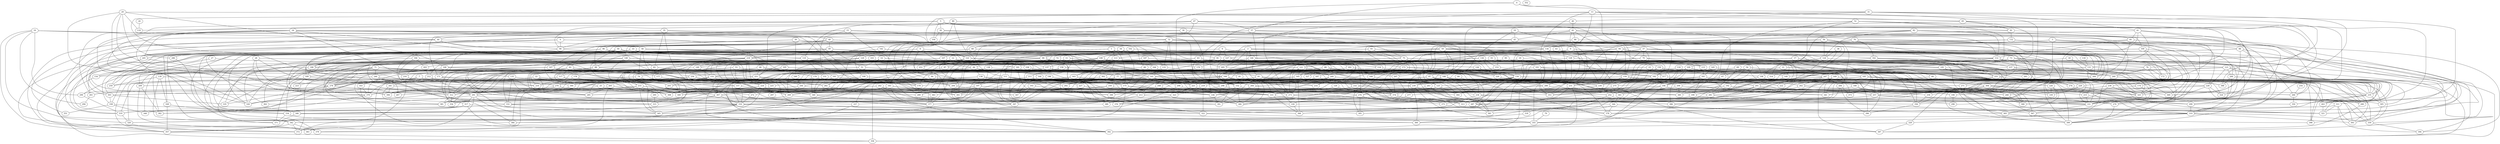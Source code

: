 strict graph "gnp_random_graph(400,0.015)" {
0;
1;
2;
3;
4;
5;
6;
7;
8;
9;
10;
11;
12;
13;
14;
15;
16;
17;
18;
19;
20;
21;
22;
23;
24;
25;
26;
27;
28;
29;
30;
31;
32;
33;
34;
35;
36;
37;
38;
39;
40;
41;
42;
43;
44;
45;
46;
47;
48;
49;
50;
51;
52;
53;
54;
55;
56;
57;
58;
59;
60;
61;
62;
63;
64;
65;
66;
67;
68;
69;
70;
71;
72;
73;
74;
75;
76;
77;
78;
79;
80;
81;
82;
83;
84;
85;
86;
87;
88;
89;
90;
91;
92;
93;
94;
95;
96;
97;
98;
99;
100;
101;
102;
103;
104;
105;
106;
107;
108;
109;
110;
111;
112;
113;
114;
115;
116;
117;
118;
119;
120;
121;
122;
123;
124;
125;
126;
127;
128;
129;
130;
131;
132;
133;
134;
135;
136;
137;
138;
139;
140;
141;
142;
143;
144;
145;
146;
147;
148;
149;
150;
151;
152;
153;
154;
155;
156;
157;
158;
159;
160;
161;
162;
163;
164;
165;
166;
167;
168;
169;
170;
171;
172;
173;
174;
175;
176;
177;
178;
179;
180;
181;
182;
183;
184;
185;
186;
187;
188;
189;
190;
191;
192;
193;
194;
195;
196;
197;
198;
199;
200;
201;
202;
203;
204;
205;
206;
207;
208;
209;
210;
211;
212;
213;
214;
215;
216;
217;
218;
219;
220;
221;
222;
223;
224;
225;
226;
227;
228;
229;
230;
231;
232;
233;
234;
235;
236;
237;
238;
239;
240;
241;
242;
243;
244;
245;
246;
247;
248;
249;
250;
251;
252;
253;
254;
255;
256;
257;
258;
259;
260;
261;
262;
263;
264;
265;
266;
267;
268;
269;
270;
271;
272;
273;
274;
275;
276;
277;
278;
279;
280;
281;
282;
283;
284;
285;
286;
287;
288;
289;
290;
291;
292;
293;
294;
295;
296;
297;
298;
299;
300;
301;
302;
303;
304;
305;
306;
307;
308;
309;
310;
311;
312;
313;
314;
315;
316;
317;
318;
319;
320;
321;
322;
323;
324;
325;
326;
327;
328;
329;
330;
331;
332;
333;
334;
335;
336;
337;
338;
339;
340;
341;
342;
343;
344;
345;
346;
347;
348;
349;
350;
351;
352;
353;
354;
355;
356;
357;
358;
359;
360;
361;
362;
363;
364;
365;
366;
367;
368;
369;
370;
371;
372;
373;
374;
375;
376;
377;
378;
379;
380;
381;
382;
383;
384;
385;
386;
387;
388;
389;
390;
391;
392;
393;
394;
395;
396;
397;
398;
399;
0 -- 201  [is_available=True, prob="0.277981652524"];
0 -- 90  [is_available=True, prob="1.0"];
0 -- 319  [is_available=True, prob="1.0"];
0 -- 399  [is_available=True, prob="0.554525969754"];
0 -- 303  [is_available=True, prob="0.913694659899"];
1 -- 278  [is_available=True, prob="0.659385566105"];
1 -- 166  [is_available=True, prob="0.615195729425"];
1 -- 362  [is_available=True, prob="0.677481751687"];
1 -- 175  [is_available=True, prob="0.0219292153253"];
1 -- 113  [is_available=True, prob="0.736068084021"];
1 -- 114  [is_available=True, prob="0.531013604082"];
1 -- 245  [is_available=True, prob="1.0"];
1 -- 214  [is_available=True, prob="0.255105968614"];
1 -- 382  [is_available=True, prob="0.465193015521"];
2 -- 326  [is_available=True, prob="0.384553958329"];
2 -- 75  [is_available=True, prob="1.0"];
2 -- 108  [is_available=True, prob="0.379915543277"];
2 -- 205  [is_available=True, prob="0.442364717294"];
2 -- 174  [is_available=True, prob="1.0"];
2 -- 399  [is_available=True, prob="0.103299407306"];
2 -- 273  [is_available=True, prob="0.938590274684"];
2 -- 146  [is_available=True, prob="0.0842787567396"];
3 -- 368  [is_available=True, prob="0.121378070402"];
3 -- 257  [is_available=True, prob="1.0"];
3 -- 138  [is_available=True, prob="1.0"];
3 -- 228  [is_available=True, prob="0.217993797713"];
3 -- 94  [is_available=True, prob="0.227670387306"];
4 -- 57  [is_available=True, prob="0.920711255725"];
4 -- 221  [is_available=True, prob="0.877792714159"];
4 -- 37  [is_available=True, prob="0.00934532513843"];
4 -- 31  [is_available=True, prob="0.125231171227"];
5 -- 388  [is_available=True, prob="0.922945025182"];
5 -- 261  [is_available=True, prob="1.0"];
5 -- 104  [is_available=True, prob="0.950097266578"];
5 -- 75  [is_available=True, prob="1.0"];
5 -- 78  [is_available=True, prob="0.802185574124"];
5 -- 334  [is_available=True, prob="1.0"];
5 -- 310  [is_available=True, prob="1.0"];
5 -- 26  [is_available=True, prob="0.0340423588884"];
5 -- 251  [is_available=True, prob="0.000268346920422"];
6 -- 296  [is_available=True, prob="0.899101682206"];
6 -- 319  [is_available=True, prob="0.741597882063"];
6 -- 91  [is_available=True, prob="0.766353056777"];
6 -- 127  [is_available=True, prob="0.957877428023"];
7 -- 241  [is_available=True, prob="0.992074316842"];
7 -- 380  [is_available=True, prob="0.131752728603"];
7 -- 278  [is_available=True, prob="1.0"];
7 -- 287  [is_available=True, prob="1.0"];
8 -- 353  [is_available=True, prob="0.343989120123"];
8 -- 122  [is_available=True, prob="0.728732162465"];
8 -- 36  [is_available=True, prob="0.597692908436"];
8 -- 197  [is_available=True, prob="0.462334683754"];
8 -- 269  [is_available=True, prob="1.0"];
9 -- 304  [is_available=True, prob="1.0"];
9 -- 353  [is_available=True, prob="1.0"];
9 -- 146  [is_available=True, prob="1.0"];
9 -- 380  [is_available=True, prob="0.0889027301605"];
10 -- 115  [is_available=True, prob="0.583986586789"];
10 -- 45  [is_available=True, prob="1.0"];
10 -- 87  [is_available=True, prob="0.0161288125696"];
11 -- 356  [is_available=True, prob="0.631868258969"];
11 -- 165  [is_available=True, prob="0.886365989729"];
11 -- 326  [is_available=True, prob="0.861519661598"];
11 -- 362  [is_available=True, prob="0.567645150768"];
11 -- 363  [is_available=True, prob="0.465764330036"];
11 -- 77  [is_available=True, prob="1.0"];
11 -- 115  [is_available=True, prob="1.0"];
11 -- 376  [is_available=True, prob="0.615009946946"];
11 -- 158  [is_available=True, prob="0.0430692824809"];
12 -- 160  [is_available=True, prob="0.551770709329"];
12 -- 193  [is_available=True, prob="0.545151884441"];
12 -- 330  [is_available=True, prob="0.291000345306"];
12 -- 397  [is_available=True, prob="0.50322334915"];
12 -- 149  [is_available=True, prob="0.832166293987"];
12 -- 183  [is_available=True, prob="0.0511891422087"];
13 -- 65  [is_available=True, prob="0.830814898454"];
13 -- 123  [is_available=True, prob="0.336262229738"];
13 -- 392  [is_available=True, prob="0.868226248081"];
13 -- 122  [is_available=True, prob="1.0"];
13 -- 283  [is_available=True, prob="0.0493593499782"];
13 -- 156  [is_available=True, prob="1.0"];
13 -- 63  [is_available=True, prob="0.985710201818"];
14 -- 98  [is_available=True, prob="0.306942189947"];
14 -- 51  [is_available=True, prob="0.683628450091"];
14 -- 220  [is_available=True, prob="0.238192831396"];
14 -- 114  [is_available=True, prob="0.659162110625"];
14 -- 285  [is_available=True, prob="0.438147799234"];
15 -- 264  [is_available=True, prob="0.0584722737907"];
15 -- 44  [is_available=True, prob="0.611108270545"];
15 -- 204  [is_available=True, prob="0.397989582319"];
15 -- 205  [is_available=True, prob="0.408478257913"];
15 -- 303  [is_available=True, prob="0.227671473193"];
15 -- 372  [is_available=True, prob="1.0"];
15 -- 151  [is_available=True, prob="0.248970611226"];
15 -- 94  [is_available=True, prob="1.0"];
16 -- 320  [is_available=True, prob="0.391353929059"];
16 -- 289  [is_available=True, prob="0.147996868718"];
16 -- 290  [is_available=True, prob="0.538517087047"];
16 -- 260  [is_available=True, prob="1.0"];
16 -- 357  [is_available=True, prob="0.527914531394"];
16 -- 294  [is_available=True, prob="1.0"];
16 -- 44  [is_available=True, prob="1.0"];
17 -- 289  [is_available=True, prob="0.126843483088"];
17 -- 353  [is_available=True, prob="0.573782603171"];
17 -- 237  [is_available=True, prob="1.0"];
17 -- 310  [is_available=True, prob="1.0"];
17 -- 186  [is_available=True, prob="1.0"];
17 -- 255  [is_available=True, prob="0.283064501526"];
18 -- 131  [is_available=True, prob="1.0"];
18 -- 36  [is_available=True, prob="0.606023760042"];
18 -- 309  [is_available=True, prob="0.865074929404"];
19 -- 152  [is_available=True, prob="0.537326192654"];
19 -- 193  [is_available=True, prob="1.0"];
19 -- 322  [is_available=True, prob="1.0"];
19 -- 60  [is_available=True, prob="0.584347770464"];
19 -- 101  [is_available=True, prob="0.212934965084"];
20 -- 119  [is_available=True, prob="0.45233611598"];
21 -- 291  [is_available=True, prob="0.731910043591"];
21 -- 283  [is_available=True, prob="0.186532794214"];
21 -- 260  [is_available=True, prob="0.916743587991"];
21 -- 214  [is_available=True, prob="0.598324962132"];
22 -- 326  [is_available=True, prob="0.36243264289"];
22 -- 300  [is_available=True, prob="0.870465044134"];
22 -- 271  [is_available=True, prob="1.0"];
22 -- 306  [is_available=True, prob="1.0"];
22 -- 180  [is_available=True, prob="0.498510798109"];
22 -- 25  [is_available=True, prob="0.957659991031"];
23 -- 392  [is_available=True, prob="0.11898903941"];
23 -- 217  [is_available=True, prob="1.0"];
23 -- 343  [is_available=True, prob="1.0"];
24 -- 256  [is_available=True, prob="0.548915799625"];
24 -- 326  [is_available=True, prob="0.0622962863044"];
24 -- 363  [is_available=True, prob="1.0"];
24 -- 238  [is_available=True, prob="1.0"];
24 -- 48  [is_available=True, prob="0.497603522944"];
24 -- 312  [is_available=True, prob="0.74075388276"];
24 -- 46  [is_available=True, prob="0.137999510658"];
24 -- 216  [is_available=True, prob="1.0"];
24 -- 379  [is_available=True, prob="1.0"];
24 -- 245  [is_available=True, prob="0.142869650312"];
25 -- 312  [is_available=True, prob="0.592544512378"];
25 -- 190  [is_available=True, prob="0.030693822793"];
25 -- 349  [is_available=True, prob="0.679590697025"];
26 -- 32  [is_available=True, prob="1.0"];
26 -- 104  [is_available=True, prob="0.58401529372"];
26 -- 179  [is_available=True, prob="1.0"];
26 -- 153  [is_available=True, prob="0.395819900991"];
27 -- 154  [is_available=True, prob="0.01891758735"];
27 -- 181  [is_available=True, prob="1.0"];
28 -- 306  [is_available=True, prob="0.769442721182"];
28 -- 267  [is_available=True, prob="1.0"];
28 -- 236  [is_available=True, prob="0.982093140254"];
28 -- 285  [is_available=True, prob="0.418043224263"];
29 -- 65  [is_available=True, prob="1.0"];
29 -- 326  [is_available=True, prob="0.581734671108"];
29 -- 168  [is_available=True, prob="1.0"];
29 -- 270  [is_available=True, prob="1.0"];
29 -- 278  [is_available=True, prob="0.726327255422"];
29 -- 119  [is_available=True, prob="0.356676263588"];
29 -- 286  [is_available=True, prob="1.0"];
30 -- 264  [is_available=True, prob="0.825843193789"];
30 -- 315  [is_available=True, prob="0.375716732388"];
30 -- 211  [is_available=True, prob="0.199034827992"];
30 -- 76  [is_available=True, prob="0.740289703265"];
31 -- 40  [is_available=True, prob="0.519409755639"];
31 -- 41  [is_available=True, prob="0.00713803314259"];
31 -- 308  [is_available=True, prob="0.571744114091"];
31 -- 324  [is_available=True, prob="0.868478148584"];
31 -- 350  [is_available=True, prob="0.371690159188"];
32 -- 96  [is_available=True, prob="0.132299651418"];
32 -- 288  [is_available=True, prob="0.745198425911"];
32 -- 68  [is_available=True, prob="0.757645338723"];
32 -- 133  [is_available=True, prob="0.631149243462"];
32 -- 231  [is_available=True, prob="0.511828654551"];
32 -- 365  [is_available=True, prob="0.499156715352"];
32 -- 210  [is_available=True, prob="0.916299793755"];
32 -- 84  [is_available=True, prob="0.514465245008"];
32 -- 148  [is_available=True, prob="0.927506437223"];
32 -- 59  [is_available=True, prob="1.0"];
32 -- 156  [is_available=True, prob="0.0231600196452"];
32 -- 221  [is_available=True, prob="0.888071763588"];
33 -- 353  [is_available=True, prob="0.924654887384"];
33 -- 342  [is_available=True, prob="0.747025421701"];
33 -- 186  [is_available=True, prob="0.471024813664"];
33 -- 122  [is_available=True, prob="0.135281270895"];
33 -- 346  [is_available=True, prob="0.621322404141"];
33 -- 159  [is_available=True, prob="1.0"];
34 -- 98  [is_available=True, prob="0.671403476549"];
34 -- 72  [is_available=True, prob="0.759897528601"];
34 -- 175  [is_available=True, prob="0.891832882255"];
34 -- 399  [is_available=True, prob="1.0"];
34 -- 345  [is_available=True, prob="0.51956681429"];
34 -- 91  [is_available=True, prob="0.16443649545"];
35 -- 171  [is_available=True, prob="0.629638333841"];
35 -- 83  [is_available=True, prob="0.249790675765"];
35 -- 269  [is_available=True, prob="0.682674957001"];
35 -- 45  [is_available=True, prob="0.972162212281"];
35 -- 133  [is_available=True, prob="1.0"];
36 -- 387  [is_available=True, prob="1.0"];
36 -- 136  [is_available=True, prob="0.146768471481"];
36 -- 179  [is_available=True, prob="1.0"];
36 -- 343  [is_available=True, prob="1.0"];
36 -- 216  [is_available=True, prob="0.112728631116"];
37 -- 97  [is_available=True, prob="0.372939867187"];
37 -- 386  [is_available=True, prob="1.0"];
37 -- 165  [is_available=True, prob="0.0776476030154"];
37 -- 70  [is_available=True, prob="0.399047086335"];
37 -- 200  [is_available=True, prob="0.625965445954"];
37 -- 275  [is_available=True, prob="0.739430364189"];
37 -- 190  [is_available=True, prob="0.322648474762"];
37 -- 230  [is_available=True, prob="0.568274430239"];
38 -- 124  [is_available=True, prob="0.333528338599"];
38 -- 198  [is_available=True, prob="0.793767464475"];
39 -- 240  [is_available=True, prob="0.187282088323"];
39 -- 98  [is_available=True, prob="0.465772293931"];
39 -- 231  [is_available=True, prob="0.401995399637"];
39 -- 134  [is_available=True, prob="0.243349678211"];
39 -- 167  [is_available=True, prob="0.554725669273"];
40 -- 42  [is_available=True, prob="0.071951497713"];
40 -- 380  [is_available=True, prob="0.247850689842"];
41 -- 321  [is_available=True, prob="1.0"];
41 -- 386  [is_available=True, prob="0.212020614862"];
41 -- 131  [is_available=True, prob="0.919437276399"];
41 -- 360  [is_available=True, prob="1.0"];
41 -- 331  [is_available=True, prob="1.0"];
41 -- 85  [is_available=True, prob="0.4395292568"];
42 -- 288  [is_available=True, prob="0.368040310528"];
42 -- 106  [is_available=True, prob="1.0"];
42 -- 45  [is_available=True, prob="0.361699321535"];
42 -- 112  [is_available=True, prob="0.4168005407"];
42 -- 340  [is_available=True, prob="1.0"];
42 -- 86  [is_available=True, prob="1.0"];
42 -- 217  [is_available=True, prob="0.591667239986"];
42 -- 159  [is_available=True, prob="1.0"];
43 -- 113  [is_available=True, prob="0.460509408676"];
43 -- 252  [is_available=True, prob="1.0"];
44 -- 83  [is_available=True, prob="1.0"];
44 -- 342  [is_available=True, prob="1.0"];
44 -- 58  [is_available=True, prob="0.787943357201"];
44 -- 90  [is_available=True, prob="0.716983184281"];
44 -- 351  [is_available=True, prob="0.16228755195"];
45 -- 90  [is_available=True, prob="0.438853458453"];
45 -- 287  [is_available=True, prob="0.270822925236"];
46 -- 143  [is_available=True, prob="0.277687994599"];
46 -- 144  [is_available=True, prob="0.540245381592"];
46 -- 210  [is_available=True, prob="1.0"];
46 -- 151  [is_available=True, prob="0.849447601833"];
46 -- 154  [is_available=True, prob="1.0"];
46 -- 251  [is_available=True, prob="0.874217072643"];
46 -- 191  [is_available=True, prob="0.493832719451"];
47 -- 67  [is_available=True, prob="0.905210653249"];
47 -- 68  [is_available=True, prob="0.605295572501"];
47 -- 204  [is_available=True, prob="0.496526574044"];
47 -- 368  [is_available=True, prob="0.24740962217"];
47 -- 119  [is_available=True, prob="0.82761737298"];
47 -- 57  [is_available=True, prob="0.0331954108675"];
47 -- 90  [is_available=True, prob="0.870207044259"];
47 -- 159  [is_available=True, prob="0.83692824577"];
48 -- 66  [is_available=True, prob="0.929277394264"];
48 -- 131  [is_available=True, prob="0.187417985097"];
48 -- 366  [is_available=True, prob="1.0"];
48 -- 49  [is_available=True, prob="0.467956362106"];
48 -- 372  [is_available=True, prob="0.163696638762"];
48 -- 310  [is_available=True, prob="0.709639152118"];
49 -- 325  [is_available=True, prob="1.0"];
49 -- 206  [is_available=True, prob="0.59875960346"];
49 -- 51  [is_available=True, prob="0.938838500035"];
49 -- 345  [is_available=True, prob="0.176730567101"];
49 -- 186  [is_available=True, prob="0.16419976512"];
49 -- 218  [is_available=True, prob="0.812501146852"];
50 -- 259  [is_available=True, prob="0.319760166326"];
50 -- 357  [is_available=True, prob="0.743460904467"];
50 -- 298  [is_available=True, prob="0.12568574446"];
50 -- 236  [is_available=True, prob="0.312486538181"];
50 -- 272  [is_available=True, prob="1.0"];
50 -- 99  [is_available=True, prob="0.284319115685"];
50 -- 276  [is_available=True, prob="0.187056622802"];
50 -- 340  [is_available=True, prob="0.628382877966"];
50 -- 189  [is_available=True, prob="0.327652023795"];
50 -- 62  [is_available=True, prob="0.700725522038"];
51 -- 293  [is_available=True, prob="1.0"];
51 -- 235  [is_available=True, prob="0.946666481948"];
51 -- 152  [is_available=True, prob="1.0"];
51 -- 282  [is_available=True, prob="1.0"];
51 -- 61  [is_available=True, prob="0.103570657251"];
51 -- 312  [is_available=True, prob="0.649002674008"];
52 -- 194  [is_available=True, prob="0.802577462371"];
52 -- 273  [is_available=True, prob="1.0"];
52 -- 309  [is_available=True, prob="0.815188986815"];
52 -- 247  [is_available=True, prob="0.678596737317"];
52 -- 314  [is_available=True, prob="1.0"];
52 -- 92  [is_available=True, prob="0.777101190869"];
53 -- 265  [is_available=True, prob="0.170076019645"];
53 -- 381  [is_available=True, prob="1.0"];
53 -- 220  [is_available=True, prob="0.0126091772968"];
53 -- 269  [is_available=True, prob="1.0"];
53 -- 231  [is_available=True, prob="0.398103951802"];
54 -- 257  [is_available=True, prob="0.298976782003"];
54 -- 67  [is_available=True, prob="0.101580980365"];
54 -- 208  [is_available=True, prob="1.0"];
54 -- 275  [is_available=True, prob="0.732116932211"];
54 -- 215  [is_available=True, prob="0.461432038792"];
54 -- 222  [is_available=True, prob="0.395507065976"];
55 -- 298  [is_available=True, prob="0.731193774575"];
55 -- 115  [is_available=True, prob="0.502347051783"];
56 -- 266  [is_available=True, prob="0.610653657491"];
56 -- 59  [is_available=True, prob="0.354803414263"];
56 -- 124  [is_available=True, prob="1.0"];
56 -- 341  [is_available=True, prob="0.13927124857"];
56 -- 191  [is_available=True, prob="1.0"];
57 -- 394  [is_available=True, prob="0.452395874794"];
57 -- 61  [is_available=True, prob="0.391495367091"];
57 -- 85  [is_available=True, prob="0.0658038211587"];
57 -- 90  [is_available=True, prob="1.0"];
57 -- 125  [is_available=True, prob="0.0962163386655"];
57 -- 245  [is_available=True, prob="0.00130668912985"];
58 -- 128  [is_available=True, prob="0.20673879694"];
58 -- 224  [is_available=True, prob="0.783664995035"];
58 -- 258  [is_available=True, prob="0.863994833982"];
58 -- 259  [is_available=True, prob="0.17875305999"];
58 -- 74  [is_available=True, prob="0.548896378919"];
58 -- 171  [is_available=True, prob="1.0"];
58 -- 176  [is_available=True, prob="1.0"];
58 -- 114  [is_available=True, prob="0.717085434636"];
58 -- 309  [is_available=True, prob="1.0"];
58 -- 286  [is_available=True, prob="0.180784105336"];
59 -- 261  [is_available=True, prob="1.0"];
59 -- 325  [is_available=True, prob="0.915166404323"];
59 -- 361  [is_available=True, prob="0.697910982966"];
59 -- 266  [is_available=True, prob="0.688573712819"];
59 -- 108  [is_available=True, prob="0.333463821333"];
59 -- 397  [is_available=True, prob="0.327593529094"];
59 -- 209  [is_available=True, prob="0.193509602996"];
59 -- 275  [is_available=True, prob="1.0"];
59 -- 364  [is_available=True, prob="0.783300093392"];
59 -- 287  [is_available=True, prob="0.161483624731"];
59 -- 127  [is_available=True, prob="0.956188614999"];
60 -- 325  [is_available=True, prob="0.538065479088"];
60 -- 262  [is_available=True, prob="1.0"];
61 -- 243  [is_available=True, prob="0.684696601971"];
61 -- 337  [is_available=True, prob="0.414772825467"];
61 -- 210  [is_available=True, prob="0.41260765786"];
61 -- 214  [is_available=True, prob="1.0"];
61 -- 125  [is_available=True, prob="1.0"];
62 -- 291  [is_available=True, prob="0.521456304017"];
62 -- 387  [is_available=True, prob="0.657908300981"];
62 -- 340  [is_available=True, prob="0.649389326059"];
62 -- 117  [is_available=True, prob="0.854831906323"];
62 -- 251  [is_available=True, prob="1.0"];
62 -- 382  [is_available=True, prob="0.4715028687"];
63 -- 391  [is_available=True, prob="0.776071174726"];
63 -- 274  [is_available=True, prob="1.0"];
63 -- 371  [is_available=True, prob="1.0"];
63 -- 150  [is_available=True, prob="0.515157739625"];
63 -- 155  [is_available=True, prob="0.732636959404"];
64 -- 243  [is_available=True, prob="0.744897801436"];
64 -- 287  [is_available=True, prob="0.409313919282"];
65 -- 198  [is_available=True, prob="0.619823519002"];
65 -- 263  [is_available=True, prob="0.813932803467"];
65 -- 361  [is_available=True, prob="0.27605925515"];
65 -- 92  [is_available=True, prob="0.12598882688"];
66 -- 81  [is_available=True, prob="0.0813687656635"];
66 -- 125  [is_available=True, prob="1.0"];
66 -- 209  [is_available=True, prob="0.931952819674"];
67 -- 385  [is_available=True, prob="0.870170559848"];
67 -- 231  [is_available=True, prob="0.456236339309"];
68 -- 216  [is_available=True, prob="0.841342629534"];
68 -- 230  [is_available=True, prob="1.0"];
69 -- 74  [is_available=True, prob="0.73523102422"];
69 -- 266  [is_available=True, prob="0.578647573926"];
69 -- 77  [is_available=True, prob="1.0"];
69 -- 325  [is_available=True, prob="0.150906636103"];
69 -- 199  [is_available=True, prob="0.240379383702"];
70 -- 172  [is_available=True, prob="0.960260414271"];
70 -- 141  [is_available=True, prob="0.345723500212"];
70 -- 339  [is_available=True, prob="0.972709993679"];
70 -- 374  [is_available=True, prob="0.592502185462"];
70 -- 281  [is_available=True, prob="0.504843008711"];
70 -- 121  [is_available=True, prob="0.722855200421"];
71 -- 359  [is_available=True, prob="0.84558644924"];
71 -- 135  [is_available=True, prob="0.912708820427"];
71 -- 335  [is_available=True, prob="0.886218619608"];
71 -- 370  [is_available=True, prob="0.62998034843"];
71 -- 340  [is_available=True, prob="0.247429873167"];
71 -- 246  [is_available=True, prob="0.329170286177"];
71 -- 381  [is_available=True, prob="0.362863926054"];
72 -- 244  [is_available=True, prob="1.0"];
72 -- 164  [is_available=True, prob="1.0"];
72 -- 111  [is_available=True, prob="0.138375987762"];
73 -- 359  [is_available=True, prob="0.895646312237"];
73 -- 168  [is_available=True, prob="0.234779262542"];
73 -- 330  [is_available=True, prob="0.731679404194"];
73 -- 395  [is_available=True, prob="0.795852409863"];
73 -- 78  [is_available=True, prob="0.646688334427"];
73 -- 255  [is_available=True, prob="0.811373844715"];
74 -- 209  [is_available=True, prob="0.960867558393"];
74 -- 377  [is_available=True, prob="0.966795620131"];
74 -- 315  [is_available=True, prob="1.0"];
74 -- 157  [is_available=True, prob="1.0"];
75 -- 263  [is_available=True, prob="0.777308752562"];
75 -- 97  [is_available=True, prob="1.0"];
75 -- 331  [is_available=True, prob="0.252820333934"];
75 -- 257  [is_available=True, prob="0.287089827119"];
75 -- 225  [is_available=True, prob="0.804591446517"];
75 -- 204  [is_available=True, prob="0.255586727861"];
75 -- 338  [is_available=True, prob="0.685011876615"];
75 -- 276  [is_available=True, prob="0.403455779752"];
75 -- 374  [is_available=True, prob="1.0"];
76 -- 162  [is_available=True, prob="0.612812624424"];
76 -- 165  [is_available=True, prob="1.0"];
76 -- 134  [is_available=True, prob="0.823815565866"];
76 -- 329  [is_available=True, prob="1.0"];
76 -- 234  [is_available=True, prob="0.300601760288"];
76 -- 268  [is_available=True, prob="0.363480379471"];
76 -- 309  [is_available=True, prob="0.683809192178"];
77 -- 225  [is_available=True, prob="0.08499164921"];
77 -- 291  [is_available=True, prob="0.485983087618"];
77 -- 390  [is_available=True, prob="0.148191241724"];
77 -- 239  [is_available=True, prob="0.587249080286"];
77 -- 279  [is_available=True, prob="0.0243256162228"];
78 -- 260  [is_available=True, prob="0.545165321562"];
78 -- 172  [is_available=True, prob="0.597402257926"];
78 -- 279  [is_available=True, prob="0.591057040494"];
78 -- 285  [is_available=True, prob="1.0"];
79 -- 355  [is_available=True, prob="1.0"];
80 -- 179  [is_available=True, prob="1.0"];
80 -- 92  [is_available=True, prob="1.0"];
80 -- 110  [is_available=True, prob="0.999285623346"];
80 -- 111  [is_available=True, prob="0.200520993877"];
81 -- 152  [is_available=True, prob="1.0"];
81 -- 333  [is_available=True, prob="0.404965667389"];
82 -- 100  [is_available=True, prob="0.256934611977"];
82 -- 109  [is_available=True, prob="0.020189748967"];
82 -- 207  [is_available=True, prob="0.482115239684"];
82 -- 112  [is_available=True, prob="1.0"];
82 -- 85  [is_available=True, prob="1.0"];
82 -- 279  [is_available=True, prob="0.0923209479453"];
82 -- 152  [is_available=True, prob="0.585516560597"];
82 -- 124  [is_available=True, prob="0.128545892131"];
83 -- 208  [is_available=True, prob="1.0"];
83 -- 225  [is_available=True, prob="0.904774787402"];
83 -- 178  [is_available=True, prob="0.443378863166"];
84 -- 269  [is_available=True, prob="0.323779786388"];
84 -- 175  [is_available=True, prob="0.884323277273"];
85 -- 112  [is_available=True, prob="0.777550265796"];
85 -- 273  [is_available=True, prob="1.0"];
85 -- 309  [is_available=True, prob="0.585514414136"];
85 -- 88  [is_available=True, prob="0.973662656232"];
86 -- 90  [is_available=True, prob="0.732639775414"];
86 -- 271  [is_available=True, prob="0.2045280087"];
87 -- 234  [is_available=True, prob="0.665534967139"];
87 -- 270  [is_available=True, prob="0.788899944997"];
87 -- 381  [is_available=True, prob="1.0"];
87 -- 213  [is_available=True, prob="0.67504883821"];
87 -- 344  [is_available=True, prob="0.886929676801"];
87 -- 281  [is_available=True, prob="0.493339248414"];
88 -- 99  [is_available=True, prob="1.0"];
88 -- 299  [is_available=True, prob="0.778558691683"];
88 -- 398  [is_available=True, prob="0.248610811523"];
88 -- 369  [is_available=True, prob="1.0"];
88 -- 346  [is_available=True, prob="0.754832096373"];
89 -- 220  [is_available=True, prob="1.0"];
89 -- 221  [is_available=True, prob="1.0"];
89 -- 198  [is_available=True, prob="0.197603379855"];
89 -- 397  [is_available=True, prob="0.404033511005"];
90 -- 328  [is_available=True, prob="0.0201000268349"];
90 -- 110  [is_available=True, prob="0.519754507653"];
91 -- 225  [is_available=True, prob="0.884507171147"];
91 -- 299  [is_available=True, prob="0.451836703827"];
91 -- 173  [is_available=True, prob="0.544208858047"];
91 -- 347  [is_available=True, prob="0.323521671361"];
92 -- 128  [is_available=True, prob="0.1822412826"];
92 -- 132  [is_available=True, prob="0.865070576844"];
92 -- 325  [is_available=True, prob="1.0"];
93 -- 112  [is_available=True, prob="0.200110726797"];
93 -- 395  [is_available=True, prob="0.390400269271"];
93 -- 212  [is_available=True, prob="1.0"];
93 -- 309  [is_available=True, prob="0.958819840778"];
93 -- 342  [is_available=True, prob="0.732789485637"];
94 -- 194  [is_available=True, prob="0.285064756507"];
94 -- 99  [is_available=True, prob="0.0624441431698"];
94 -- 165  [is_available=True, prob="1.0"];
94 -- 230  [is_available=True, prob="0.689404755752"];
94 -- 369  [is_available=True, prob="0.467774646293"];
94 -- 152  [is_available=True, prob="0.928956389302"];
94 -- 358  [is_available=True, prob="0.819926206722"];
94 -- 124  [is_available=True, prob="0.295433453994"];
94 -- 253  [is_available=True, prob="1.0"];
95 -- 356  [is_available=True, prob="0.78342310266"];
95 -- 205  [is_available=True, prob="0.602738568964"];
96 -- 154  [is_available=True, prob="0.228531279806"];
96 -- 211  [is_available=True, prob="0.525811593628"];
96 -- 218  [is_available=True, prob="0.279694699725"];
96 -- 270  [is_available=True, prob="0.667420134911"];
97 -- 312  [is_available=True, prob="1.0"];
97 -- 156  [is_available=True, prob="0.0877426718647"];
98 -- 196  [is_available=True, prob="0.143142421243"];
98 -- 246  [is_available=True, prob="1.0"];
98 -- 247  [is_available=True, prob="0.509016861777"];
98 -- 285  [is_available=True, prob="0.0742023797461"];
99 -- 331  [is_available=True, prob="0.202702658319"];
99 -- 149  [is_available=True, prob="1.0"];
99 -- 380  [is_available=True, prob="0.871262405143"];
99 -- 253  [is_available=True, prob="0.139983561126"];
100 -- 160  [is_available=True, prob="0.680115976262"];
100 -- 129  [is_available=True, prob="1.0"];
100 -- 229  [is_available=True, prob="1.0"];
100 -- 393  [is_available=True, prob="0.379038554157"];
100 -- 172  [is_available=True, prob="0.777158696856"];
101 -- 361  [is_available=True, prob="0.0878003333603"];
101 -- 187  [is_available=True, prob="1.0"];
101 -- 182  [is_available=True, prob="0.71366376207"];
101 -- 367  [is_available=True, prob="1.0"];
102 -- 107  [is_available=True, prob="0.688510490222"];
102 -- 341  [is_available=True, prob="1.0"];
103 -- 204  [is_available=True, prob="0.97042103857"];
103 -- 374  [is_available=True, prob="1.0"];
103 -- 167  [is_available=True, prob="0.69570319231"];
105 -- 385  [is_available=True, prob="0.402947339543"];
105 -- 141  [is_available=True, prob="1.0"];
105 -- 117  [is_available=True, prob="0.354866351272"];
105 -- 374  [is_available=True, prob="0.242837797029"];
105 -- 155  [is_available=True, prob="0.820380125516"];
105 -- 382  [is_available=True, prob="0.252351920069"];
106 -- 353  [is_available=True, prob="0.271864918786"];
106 -- 270  [is_available=True, prob="0.275634867771"];
107 -- 336  [is_available=True, prob="0.838358161682"];
107 -- 396  [is_available=True, prob="0.0561689116999"];
107 -- 332  [is_available=True, prob="1.0"];
107 -- 167  [is_available=True, prob="0.60985865837"];
108 -- 197  [is_available=True, prob="0.135932789735"];
108 -- 327  [is_available=True, prob="0.295566172495"];
108 -- 137  [is_available=True, prob="0.994926736862"];
108 -- 194  [is_available=True, prob="1.0"];
108 -- 244  [is_available=True, prob="0.449747103502"];
108 -- 214  [is_available=True, prob="1.0"];
108 -- 377  [is_available=True, prob="0.546843042546"];
109 -- 353  [is_available=True, prob="0.476016073176"];
109 -- 366  [is_available=True, prob="0.75176562072"];
109 -- 369  [is_available=True, prob="0.811840878142"];
109 -- 182  [is_available=True, prob="0.397159762667"];
109 -- 381  [is_available=True, prob="0.192232338127"];
109 -- 255  [is_available=True, prob="0.48629637798"];
110 -- 326  [is_available=True, prob="0.286626943466"];
110 -- 303  [is_available=True, prob="0.174239304127"];
110 -- 179  [is_available=True, prob="0.393732528117"];
110 -- 309  [is_available=True, prob="0.622754178756"];
110 -- 151  [is_available=True, prob="1.0"];
110 -- 123  [is_available=True, prob="1.0"];
111 -- 292  [is_available=True, prob="1.0"];
111 -- 197  [is_available=True, prob="0.509497372105"];
111 -- 333  [is_available=True, prob="0.628786821422"];
111 -- 399  [is_available=True, prob="0.632125959173"];
111 -- 370  [is_available=True, prob="0.761243504592"];
111 -- 375  [is_available=True, prob="0.700560474237"];
111 -- 376  [is_available=True, prob="0.961038254845"];
111 -- 293  [is_available=True, prob="0.645693018556"];
112 -- 199  [is_available=True, prob="0.57635627705"];
112 -- 360  [is_available=True, prob="0.501078414902"];
112 -- 367  [is_available=True, prob="1.0"];
112 -- 311  [is_available=True, prob="0.987919204479"];
112 -- 121  [is_available=True, prob="0.964599854493"];
113 -- 224  [is_available=True, prob="0.0401222532736"];
113 -- 163  [is_available=True, prob="1.0"];
113 -- 202  [is_available=True, prob="0.85982941361"];
113 -- 376  [is_available=True, prob="0.89322698072"];
113 -- 347  [is_available=True, prob="1.0"];
113 -- 126  [is_available=True, prob="0.181226652889"];
114 -- 388  [is_available=True, prob="1.0"];
114 -- 349  [is_available=True, prob="0.908310902161"];
115 -- 161  [is_available=True, prob="1.0"];
116 -- 392  [is_available=True, prob="1.0"];
116 -- 140  [is_available=True, prob="1.0"];
116 -- 125  [is_available=True, prob="1.0"];
116 -- 375  [is_available=True, prob="0.427115416187"];
117 -- 304  [is_available=True, prob="0.898591822534"];
117 -- 307  [is_available=True, prob="0.311423755734"];
117 -- 319  [is_available=True, prob="0.36406003699"];
118 -- 131  [is_available=True, prob="0.321674332503"];
120 -- 213  [is_available=True, prob="1.0"];
120 -- 287  [is_available=True, prob="1.0"];
121 -- 336  [is_available=True, prob="1.0"];
121 -- 165  [is_available=True, prob="0.544123913654"];
121 -- 302  [is_available=True, prob="0.52510375714"];
121 -- 273  [is_available=True, prob="0.651132858794"];
121 -- 210  [is_available=True, prob="0.942889244206"];
121 -- 307  [is_available=True, prob="0.893164696968"];
121 -- 358  [is_available=True, prob="0.879657737665"];
121 -- 287  [is_available=True, prob="0.129744777887"];
122 -- 198  [is_available=True, prob="1.0"];
122 -- 170  [is_available=True, prob="0.966668165148"];
122 -- 253  [is_available=True, prob="1.0"];
122 -- 349  [is_available=True, prob="0.0722075466517"];
122 -- 186  [is_available=True, prob="0.817998267967"];
122 -- 202  [is_available=True, prob="0.830209786803"];
123 -- 228  [is_available=True, prob="0.676725228054"];
123 -- 263  [is_available=True, prob="0.99831942942"];
123 -- 200  [is_available=True, prob="0.425308437259"];
123 -- 140  [is_available=True, prob="0.535790129362"];
123 -- 305  [is_available=True, prob="1.0"];
123 -- 307  [is_available=True, prob="1.0"];
124 -- 322  [is_available=True, prob="0.772876340482"];
124 -- 235  [is_available=True, prob="0.851686499226"];
124 -- 181  [is_available=True, prob="0.232779991332"];
124 -- 281  [is_available=True, prob="0.115139358961"];
125 -- 363  [is_available=True, prob="1.0"];
125 -- 364  [is_available=True, prob="1.0"];
125 -- 367  [is_available=True, prob="0.563843568696"];
126 -- 378  [is_available=True, prob="1.0"];
126 -- 188  [is_available=True, prob="0.166568103179"];
126 -- 156  [is_available=True, prob="1.0"];
127 -- 165  [is_available=True, prob="1.0"];
127 -- 170  [is_available=True, prob="0.711531194781"];
127 -- 306  [is_available=True, prob="0.332630774383"];
127 -- 373  [is_available=True, prob="1.0"];
128 -- 160  [is_available=True, prob="1.0"];
128 -- 288  [is_available=True, prob="0.621194556072"];
128 -- 195  [is_available=True, prob="0.398771720344"];
129 -- 384  [is_available=True, prob="0.545454275311"];
129 -- 355  [is_available=True, prob="1.0"];
129 -- 293  [is_available=True, prob="1.0"];
129 -- 137  [is_available=True, prob="0.259618829285"];
129 -- 175  [is_available=True, prob="0.397051923811"];
129 -- 371  [is_available=True, prob="0.00540905647594"];
130 -- 153  [is_available=True, prob="0.432463763208"];
130 -- 156  [is_available=True, prob="0.936734148037"];
130 -- 203  [is_available=True, prob="1.0"];
130 -- 140  [is_available=True, prob="0.55840704916"];
130 -- 390  [is_available=True, prob="0.13824857616"];
131 -- 240  [is_available=True, prob="0.987428656641"];
131 -- 385  [is_available=True, prob="0.174448656065"];
131 -- 235  [is_available=True, prob="0.403279280184"];
131 -- 174  [is_available=True, prob="1.0"];
132 -- 321  [is_available=True, prob="0.258485371298"];
132 -- 134  [is_available=True, prob="0.977307132557"];
132 -- 331  [is_available=True, prob="0.664320279343"];
132 -- 301  [is_available=True, prob="0.0132849457795"];
132 -- 368  [is_available=True, prob="1.0"];
132 -- 251  [is_available=True, prob="0.633617396367"];
133 -- 354  [is_available=True, prob="0.652697638719"];
133 -- 141  [is_available=True, prob="0.72493936767"];
133 -- 235  [is_available=True, prob="0.445435865426"];
134 -- 162  [is_available=True, prob="0.476111580401"];
134 -- 163  [is_available=True, prob="0.0175044930804"];
134 -- 207  [is_available=True, prob="0.417420604346"];
134 -- 355  [is_available=True, prob="1.0"];
134 -- 182  [is_available=True, prob="1.0"];
134 -- 379  [is_available=True, prob="1.0"];
135 -- 232  [is_available=True, prob="1.0"];
135 -- 289  [is_available=True, prob="0.528965033942"];
135 -- 332  [is_available=True, prob="0.0189309720341"];
135 -- 337  [is_available=True, prob="1.0"];
136 -- 259  [is_available=True, prob="0.413462150025"];
136 -- 197  [is_available=True, prob="0.688453485499"];
136 -- 201  [is_available=True, prob="0.93853854901"];
136 -- 330  [is_available=True, prob="0.837383742033"];
136 -- 268  [is_available=True, prob="0.822688884535"];
136 -- 316  [is_available=True, prob="0.979886717876"];
136 -- 157  [is_available=True, prob="0.547332311876"];
137 -- 212  [is_available=True, prob="0.907034941509"];
137 -- 182  [is_available=True, prob="0.442598873948"];
138 -- 305  [is_available=True, prob="1.0"];
138 -- 155  [is_available=True, prob="1.0"];
138 -- 197  [is_available=True, prob="0.0225562009961"];
139 -- 328  [is_available=True, prob="0.502808128687"];
139 -- 371  [is_available=True, prob="0.525966352346"];
139 -- 259  [is_available=True, prob="1.0"];
139 -- 269  [is_available=True, prob="0.849628393362"];
140 -- 192  [is_available=True, prob="0.763102662201"];
140 -- 194  [is_available=True, prob="0.809940946108"];
141 -- 292  [is_available=True, prob="0.545521736347"];
141 -- 263  [is_available=True, prob="0.497060851241"];
141 -- 300  [is_available=True, prob="0.290403672694"];
141 -- 275  [is_available=True, prob="1.0"];
141 -- 377  [is_available=True, prob="0.931516399825"];
141 -- 219  [is_available=True, prob="0.00138405832913"];
141 -- 380  [is_available=True, prob="0.839509555832"];
142 -- 152  [is_available=True, prob="1.0"];
142 -- 218  [is_available=True, prob="0.693721102545"];
143 -- 392  [is_available=True, prob="0.598541969689"];
143 -- 370  [is_available=True, prob="0.792154945746"];
144 -- 300  [is_available=True, prob="0.540371831991"];
144 -- 221  [is_available=True, prob="0.714105345644"];
144 -- 231  [is_available=True, prob="0.99463797825"];
145 -- 224  [is_available=True, prob="0.199031838439"];
145 -- 161  [is_available=True, prob="1.0"];
145 -- 331  [is_available=True, prob="1.0"];
146 -- 321  [is_available=True, prob="1.0"];
146 -- 336  [is_available=True, prob="0.766946290751"];
146 -- 372  [is_available=True, prob="0.721247814704"];
146 -- 149  [is_available=True, prob="0.278754963078"];
146 -- 374  [is_available=True, prob="0.0163792029265"];
147 -- 260  [is_available=True, prob="0.00218864341648"];
147 -- 267  [is_available=True, prob="1.0"];
147 -- 164  [is_available=True, prob="1.0"];
148 -- 353  [is_available=True, prob="1.0"];
148 -- 155  [is_available=True, prob="0.678603501078"];
148 -- 164  [is_available=True, prob="1.0"];
148 -- 293  [is_available=True, prob="0.879573678296"];
148 -- 331  [is_available=True, prob="0.483249900064"];
148 -- 338  [is_available=True, prob="1.0"];
148 -- 315  [is_available=True, prob="0.705889006059"];
148 -- 317  [is_available=True, prob="0.463236361387"];
149 -- 354  [is_available=True, prob="0.940541902551"];
149 -- 368  [is_available=True, prob="0.660411638927"];
149 -- 155  [is_available=True, prob="0.00409324648852"];
150 -- 312  [is_available=True, prob="0.799274780467"];
150 -- 281  [is_available=True, prob="0.834680847861"];
150 -- 343  [is_available=True, prob="1.0"];
150 -- 159  [is_available=True, prob="1.0"];
151 -- 340  [is_available=True, prob="0.460744944882"];
152 -- 397  [is_available=True, prob="0.00801486912014"];
152 -- 215  [is_available=True, prob="0.628067481585"];
152 -- 380  [is_available=True, prob="0.95789180009"];
153 -- 282  [is_available=True, prob="1.0"];
153 -- 274  [is_available=True, prob="0.36623380478"];
154 -- 358  [is_available=True, prob="1.0"];
155 -- 224  [is_available=True, prob="0.413087450192"];
155 -- 322  [is_available=True, prob="0.473457875041"];
155 -- 293  [is_available=True, prob="0.731624139071"];
155 -- 296  [is_available=True, prob="0.152608392346"];
155 -- 300  [is_available=True, prob="0.871844247562"];
156 -- 226  [is_available=True, prob="0.0195719637432"];
156 -- 364  [is_available=True, prob="1.0"];
156 -- 174  [is_available=True, prob="0.702297063867"];
156 -- 273  [is_available=True, prob="0.739291273466"];
156 -- 274  [is_available=True, prob="0.380235010046"];
156 -- 345  [is_available=True, prob="1.0"];
156 -- 221  [is_available=True, prob="0.61842024909"];
157 -- 273  [is_available=True, prob="0.184364248089"];
157 -- 308  [is_available=True, prob="1.0"];
157 -- 316  [is_available=True, prob="0.112502323203"];
158 -- 282  [is_available=True, prob="1.0"];
158 -- 309  [is_available=True, prob="1.0"];
158 -- 211  [is_available=True, prob="0.283518000723"];
159 -- 258  [is_available=True, prob="0.101651882891"];
159 -- 230  [is_available=True, prob="1.0"];
159 -- 235  [is_available=True, prob="0.293743836317"];
159 -- 398  [is_available=True, prob="1.0"];
159 -- 179  [is_available=True, prob="0.46182049985"];
159 -- 276  [is_available=True, prob="0.466629901376"];
159 -- 340  [is_available=True, prob="1.0"];
160 -- 230  [is_available=True, prob="0.790714382409"];
160 -- 332  [is_available=True, prob="1.0"];
160 -- 239  [is_available=True, prob="0.859001070575"];
160 -- 368  [is_available=True, prob="1.0"];
160 -- 213  [is_available=True, prob="0.532925226628"];
160 -- 381  [is_available=True, prob="0.884866455271"];
160 -- 313  [is_available=True, prob="0.751458237106"];
160 -- 349  [is_available=True, prob="0.539704319104"];
161 -- 386  [is_available=True, prob="0.656923178185"];
161 -- 230  [is_available=True, prob="0.164037939174"];
161 -- 199  [is_available=True, prob="0.823456991779"];
161 -- 268  [is_available=True, prob="0.391698594635"];
161 -- 278  [is_available=True, prob="1.0"];
161 -- 315  [is_available=True, prob="1.0"];
162 -- 356  [is_available=True, prob="0.607703869422"];
162 -- 233  [is_available=True, prob="0.472145854356"];
162 -- 237  [is_available=True, prob="0.710179034964"];
162 -- 239  [is_available=True, prob="0.74024590279"];
162 -- 255  [is_available=True, prob="0.270857411679"];
163 -- 301  [is_available=True, prob="0.99738383178"];
163 -- 336  [is_available=True, prob="0.273298630056"];
163 -- 214  [is_available=True, prob="0.222757168717"];
163 -- 316  [is_available=True, prob="0.582677131196"];
164 -- 260  [is_available=True, prob="1.0"];
164 -- 249  [is_available=True, prob="0.468738657539"];
164 -- 348  [is_available=True, prob="0.57096141285"];
165 -- 384  [is_available=True, prob="1.0"];
165 -- 366  [is_available=True, prob="0.540492622844"];
165 -- 339  [is_available=True, prob="0.0969669750785"];
165 -- 373  [is_available=True, prob="0.334680588595"];
165 -- 248  [is_available=True, prob="0.244695309342"];
166 -- 397  [is_available=True, prob="0.873156289459"];
166 -- 201  [is_available=True, prob="0.701322331406"];
167 -- 357  [is_available=True, prob="0.693807326713"];
167 -- 177  [is_available=True, prob="0.108229812714"];
167 -- 278  [is_available=True, prob="1.0"];
167 -- 376  [is_available=True, prob="0.397916229814"];
168 -- 171  [is_available=True, prob="0.96395340341"];
168 -- 189  [is_available=True, prob="0.637810275368"];
168 -- 179  [is_available=True, prob="0.709418014363"];
168 -- 185  [is_available=True, prob="0.274321850373"];
168 -- 223  [is_available=True, prob="0.260671341126"];
169 -- 201  [is_available=True, prob="1.0"];
169 -- 378  [is_available=True, prob="0.506093104446"];
169 -- 399  [is_available=True, prob="1.0"];
169 -- 385  [is_available=True, prob="0.239251200819"];
170 -- 207  [is_available=True, prob="0.574542360894"];
170 -- 292  [is_available=True, prob="0.835193988079"];
171 -- 348  [is_available=True, prob="0.297550699205"];
171 -- 210  [is_available=True, prob="1.0"];
171 -- 227  [is_available=True, prob="1.0"];
171 -- 316  [is_available=True, prob="0.728699751599"];
173 -- 217  [is_available=True, prob="0.22256942058"];
173 -- 327  [is_available=True, prob="0.980192896298"];
173 -- 230  [is_available=True, prob="1.0"];
173 -- 291  [is_available=True, prob="1.0"];
174 -- 258  [is_available=True, prob="0.787164844994"];
174 -- 350  [is_available=True, prob="0.914289404182"];
175 -- 356  [is_available=True, prob="0.663679270353"];
175 -- 390  [is_available=True, prob="0.534887776879"];
175 -- 333  [is_available=True, prob="1.0"];
175 -- 371  [is_available=True, prob="0.400279650053"];
176 -- 340  [is_available=True, prob="0.774684375831"];
176 -- 316  [is_available=True, prob="0.800450979591"];
176 -- 221  [is_available=True, prob="0.267978266754"];
177 -- 183  [is_available=True, prob="1.0"];
178 -- 233  [is_available=True, prob="0.477511322648"];
178 -- 308  [is_available=True, prob="0.677169275199"];
178 -- 374  [is_available=True, prob="0.276368971088"];
178 -- 270  [is_available=True, prob="0.65349127041"];
179 -- 289  [is_available=True, prob="0.946172456228"];
180 -- 257  [is_available=True, prob="0.10263737391"];
180 -- 331  [is_available=True, prob="0.435093398041"];
180 -- 267  [is_available=True, prob="0.702969305683"];
181 -- 323  [is_available=True, prob="0.930731791096"];
181 -- 370  [is_available=True, prob="0.134723792078"];
181 -- 182  [is_available=True, prob="0.739913455953"];
182 -- 194  [is_available=True, prob="0.848989282357"];
182 -- 392  [is_available=True, prob="0.72680249933"];
182 -- 280  [is_available=True, prob="1.0"];
182 -- 219  [is_available=True, prob="0.304251762823"];
182 -- 341  [is_available=True, prob="0.624084735333"];
183 -- 364  [is_available=True, prob="0.819287126875"];
183 -- 306  [is_available=True, prob="0.37900315793"];
183 -- 377  [is_available=True, prob="0.324991101533"];
183 -- 252  [is_available=True, prob="0.508304483636"];
183 -- 349  [is_available=True, prob="1.0"];
184 -- 291  [is_available=True, prob="0.511037355331"];
184 -- 203  [is_available=True, prob="1.0"];
184 -- 188  [is_available=True, prob="0.54875586644"];
184 -- 335  [is_available=True, prob="1.0"];
185 -- 229  [is_available=True, prob="0.57215995888"];
185 -- 393  [is_available=True, prob="0.129854285513"];
185 -- 280  [is_available=True, prob="0.124724159386"];
185 -- 281  [is_available=True, prob="0.261014608107"];
185 -- 380  [is_available=True, prob="1.0"];
185 -- 222  [is_available=True, prob="0.873985672004"];
186 -- 290  [is_available=True, prob="0.873450545346"];
186 -- 301  [is_available=True, prob="1.0"];
186 -- 189  [is_available=True, prob="0.393313678667"];
187 -- 232  [is_available=True, prob="0.999590238623"];
187 -- 264  [is_available=True, prob="0.250854233057"];
187 -- 204  [is_available=True, prob="0.833247368965"];
188 -- 390  [is_available=True, prob="0.843636475677"];
188 -- 358  [is_available=True, prob="0.913146574247"];
188 -- 359  [is_available=True, prob="0.0267351441344"];
188 -- 232  [is_available=True, prob="0.832520038989"];
188 -- 234  [is_available=True, prob="0.381645934653"];
188 -- 398  [is_available=True, prob="1.0"];
189 -- 334  [is_available=True, prob="0.535861784218"];
189 -- 241  [is_available=True, prob="0.145021586621"];
189 -- 223  [is_available=True, prob="1.0"];
190 -- 296  [is_available=True, prob="1.0"];
191 -- 325  [is_available=True, prob="0.962280695186"];
191 -- 383  [is_available=True, prob="0.329419014675"];
192 -- 266  [is_available=True, prob="0.671397269329"];
192 -- 277  [is_available=True, prob="0.0629321155763"];
193 -- 336  [is_available=True, prob="0.084775888314"];
193 -- 347  [is_available=True, prob="0.321733111527"];
193 -- 319  [is_available=True, prob="0.619286639302"];
194 -- 355  [is_available=True, prob="0.11109756198"];
194 -- 199  [is_available=True, prob="0.621816836978"];
194 -- 269  [is_available=True, prob="0.326469966028"];
194 -- 343  [is_available=True, prob="1.0"];
194 -- 312  [is_available=True, prob="0.852436145582"];
195 -- 325  [is_available=True, prob="1.0"];
195 -- 394  [is_available=True, prob="1.0"];
195 -- 239  [is_available=True, prob="0.300786012909"];
195 -- 314  [is_available=True, prob="0.515736242682"];
195 -- 255  [is_available=True, prob="0.855410676006"];
196 -- 201  [is_available=True, prob="0.311564733729"];
196 -- 308  [is_available=True, prob="0.0501014232632"];
197 -- 322  [is_available=True, prob="1.0"];
197 -- 390  [is_available=True, prob="0.82131080903"];
197 -- 354  [is_available=True, prob="1.0"];
197 -- 301  [is_available=True, prob="0.669411735575"];
197 -- 307  [is_available=True, prob="1.0"];
197 -- 376  [is_available=True, prob="1.0"];
197 -- 379  [is_available=True, prob="0.083197798197"];
198 -- 235  [is_available=True, prob="0.918890014385"];
198 -- 376  [is_available=True, prob="0.233054431522"];
199 -- 299  [is_available=True, prob="0.121212610665"];
199 -- 389  [is_available=True, prob="0.559293608915"];
200 -- 388  [is_available=True, prob="1.0"];
200 -- 387  [is_available=True, prob="1.0"];
200 -- 366  [is_available=True, prob="0.950529972701"];
201 -- 257  [is_available=True, prob="0.0644692726436"];
201 -- 360  [is_available=True, prob="0.0412991659553"];
201 -- 280  [is_available=True, prob="0.186781472149"];
201 -- 281  [is_available=True, prob="1.0"];
202 -- 235  [is_available=True, prob="0.31246358725"];
202 -- 349  [is_available=True, prob="1.0"];
203 -- 212  [is_available=True, prob="0.204273595473"];
204 -- 397  [is_available=True, prob="0.343948906286"];
204 -- 213  [is_available=True, prob="1.0"];
205 -- 307  [is_available=True, prob="0.796220210737"];
205 -- 220  [is_available=True, prob="0.698256281738"];
206 -- 346  [is_available=True, prob="1.0"];
206 -- 257  [is_available=True, prob="0.756804649728"];
207 -- 277  [is_available=True, prob="0.935963131595"];
207 -- 239  [is_available=True, prob="0.376927013984"];
208 -- 385  [is_available=True, prob="0.155443797592"];
208 -- 268  [is_available=True, prob="1.0"];
208 -- 333  [is_available=True, prob="0.215066895538"];
209 -- 382  [is_available=True, prob="0.989823677389"];
209 -- 383  [is_available=True, prob="1.0"];
211 -- 261  [is_available=True, prob="0.148292169066"];
211 -- 390  [is_available=True, prob="0.651715535001"];
211 -- 391  [is_available=True, prob="0.429303227764"];
212 -- 291  [is_available=True, prob="1.0"];
212 -- 278  [is_available=True, prob="1.0"];
212 -- 310  [is_available=True, prob="1.0"];
213 -- 389  [is_available=True, prob="1.0"];
213 -- 380  [is_available=True, prob="0.298611785463"];
215 -- 331  [is_available=True, prob="0.78308669447"];
215 -- 311  [is_available=True, prob="0.534310982873"];
216 -- 282  [is_available=True, prob="0.495779047001"];
216 -- 372  [is_available=True, prob="0.628135671024"];
217 -- 289  [is_available=True, prob="0.530922485419"];
217 -- 228  [is_available=True, prob="0.98973049158"];
218 -- 224  [is_available=True, prob="0.766517004028"];
218 -- 236  [is_available=True, prob="1.0"];
218 -- 301  [is_available=True, prob="0.759386101304"];
218 -- 306  [is_available=True, prob="0.294390942571"];
218 -- 244  [is_available=True, prob="1.0"];
218 -- 316  [is_available=True, prob="0.84443862925"];
218 -- 349  [is_available=True, prob="0.491763645461"];
219 -- 272  [is_available=True, prob="0.450232749293"];
219 -- 322  [is_available=True, prob="1.0"];
220 -- 288  [is_available=True, prob="1.0"];
220 -- 341  [is_available=True, prob="1.0"];
221 -- 323  [is_available=True, prob="0.927436166998"];
221 -- 333  [is_available=True, prob="1.0"];
224 -- 357  [is_available=True, prob="0.745639528375"];
224 -- 234  [is_available=True, prob="1.0"];
224 -- 333  [is_available=True, prob="0.83730147966"];
224 -- 272  [is_available=True, prob="0.163479618981"];
224 -- 308  [is_available=True, prob="0.147130121969"];
225 -- 297  [is_available=True, prob="0.292399576536"];
225 -- 285  [is_available=True, prob="0.714742863264"];
226 -- 356  [is_available=True, prob="0.906522584903"];
226 -- 339  [is_available=True, prob="1.0"];
226 -- 365  [is_available=True, prob="0.0473256394323"];
227 -- 321  [is_available=True, prob="0.885114943961"];
227 -- 340  [is_available=True, prob="0.881792710588"];
227 -- 391  [is_available=True, prob="1.0"];
228 -- 257  [is_available=True, prob="0.833005804459"];
228 -- 324  [is_available=True, prob="1.0"];
228 -- 359  [is_available=True, prob="0.58272750865"];
228 -- 268  [is_available=True, prob="0.976071170218"];
228 -- 399  [is_available=True, prob="1.0"];
229 -- 339  [is_available=True, prob="0.299884186644"];
229 -- 374  [is_available=True, prob="1.0"];
229 -- 321  [is_available=True, prob="0.395814774965"];
230 -- 390  [is_available=True, prob="1.0"];
230 -- 252  [is_available=True, prob="0.490453735571"];
231 -- 353  [is_available=True, prob="0.611055185824"];
231 -- 392  [is_available=True, prob="0.979760483343"];
231 -- 343  [is_available=True, prob="0.609030030985"];
231 -- 313  [is_available=True, prob="0.282641674623"];
232 -- 354  [is_available=True, prob="0.592368221615"];
232 -- 235  [is_available=True, prob="1.0"];
233 -- 291  [is_available=True, prob="1.0"];
233 -- 290  [is_available=True, prob="0.480665539858"];
233 -- 365  [is_available=True, prob="0.287661165927"];
233 -- 355  [is_available=True, prob="0.144977529855"];
233 -- 312  [is_available=True, prob="1.0"];
233 -- 345  [is_available=True, prob="0.590651593175"];
233 -- 252  [is_available=True, prob="1.0"];
234 -- 331  [is_available=True, prob="0.0623474509219"];
234 -- 366  [is_available=True, prob="0.210110672943"];
235 -- 263  [is_available=True, prob="0.541808629661"];
235 -- 361  [is_available=True, prob="0.780946960221"];
235 -- 305  [is_available=True, prob="0.942641194825"];
236 -- 249  [is_available=True, prob="0.732376545742"];
237 -- 256  [is_available=True, prob="0.370052623094"];
237 -- 324  [is_available=True, prob="0.993990276053"];
237 -- 325  [is_available=True, prob="0.833410674481"];
237 -- 399  [is_available=True, prob="0.659727270738"];
238 -- 376  [is_available=True, prob="0.649071525992"];
238 -- 299  [is_available=True, prob="0.944160922755"];
238 -- 325  [is_available=True, prob="0.368661130741"];
238 -- 341  [is_available=True, prob="0.121572925171"];
239 -- 261  [is_available=True, prob="1.0"];
239 -- 386  [is_available=True, prob="0.849490278215"];
239 -- 355  [is_available=True, prob="0.915060687944"];
240 -- 244  [is_available=True, prob="0.827446080613"];
241 -- 385  [is_available=True, prob="0.131668349302"];
241 -- 306  [is_available=True, prob="0.425741262284"];
241 -- 381  [is_available=True, prob="1.0"];
242 -- 392  [is_available=True, prob="0.467089240128"];
242 -- 330  [is_available=True, prob="0.288515655432"];
242 -- 347  [is_available=True, prob="1.0"];
242 -- 285  [is_available=True, prob="1.0"];
243 -- 273  [is_available=True, prob="0.916307666711"];
243 -- 378  [is_available=True, prob="0.110796925391"];
244 -- 268  [is_available=True, prob="1.0"];
244 -- 269  [is_available=True, prob="0.683175630151"];
244 -- 349  [is_available=True, prob="0.441247348276"];
245 -- 370  [is_available=True, prob="0.658991675083"];
245 -- 312  [is_available=True, prob="1.0"];
246 -- 320  [is_available=True, prob="1.0"];
246 -- 262  [is_available=True, prob="1.0"];
246 -- 332  [is_available=True, prob="0.298818905403"];
246 -- 312  [is_available=True, prob="1.0"];
247 -- 320  [is_available=True, prob="0.808452019116"];
247 -- 262  [is_available=True, prob="1.0"];
247 -- 396  [is_available=True, prob="0.557349333733"];
247 -- 368  [is_available=True, prob="0.17284886418"];
247 -- 306  [is_available=True, prob="1.0"];
247 -- 345  [is_available=True, prob="0.591694445644"];
247 -- 284  [is_available=True, prob="0.679877869574"];
248 -- 320  [is_available=True, prob="0.887369539704"];
248 -- 273  [is_available=True, prob="0.207968361978"];
249 -- 263  [is_available=True, prob="0.608924373335"];
249 -- 333  [is_available=True, prob="0.0884266243801"];
249 -- 367  [is_available=True, prob="0.785614036991"];
249 -- 292  [is_available=True, prob="1.0"];
249 -- 250  [is_available=True, prob="0.839523401472"];
250 -- 307  [is_available=True, prob="1.0"];
250 -- 301  [is_available=True, prob="0.323620282239"];
250 -- 325  [is_available=True, prob="0.642119685724"];
251 -- 306  [is_available=True, prob="1.0"];
251 -- 280  [is_available=True, prob="0.479937282094"];
251 -- 282  [is_available=True, prob="0.540400382626"];
252 -- 395  [is_available=True, prob="1.0"];
252 -- 359  [is_available=True, prob="0.281459244007"];
253 -- 377  [is_available=True, prob="1.0"];
254 -- 266  [is_available=True, prob="0.830022099671"];
255 -- 298  [is_available=True, prob="0.929064776527"];
255 -- 271  [is_available=True, prob="1.0"];
255 -- 280  [is_available=True, prob="1.0"];
256 -- 384  [is_available=True, prob="0.562340238219"];
256 -- 298  [is_available=True, prob="0.408827593587"];
256 -- 331  [is_available=True, prob="0.817019413776"];
256 -- 278  [is_available=True, prob="1.0"];
257 -- 279  [is_available=True, prob="1.0"];
257 -- 280  [is_available=True, prob="0.267638157355"];
257 -- 313  [is_available=True, prob="0.595165608324"];
257 -- 318  [is_available=True, prob="0.572644878426"];
258 -- 356  [is_available=True, prob="1.0"];
260 -- 355  [is_available=True, prob="0.519453799086"];
260 -- 398  [is_available=True, prob="0.512434667957"];
261 -- 294  [is_available=True, prob="1.0"];
262 -- 376  [is_available=True, prob="0.326016979559"];
262 -- 266  [is_available=True, prob="0.206015868275"];
263 -- 321  [is_available=True, prob="1.0"];
264 -- 276  [is_available=True, prob="0.156566413936"];
264 -- 391  [is_available=True, prob="0.244222690623"];
265 -- 305  [is_available=True, prob="0.407974202607"];
265 -- 383  [is_available=True, prob="1.0"];
265 -- 285  [is_available=True, prob="0.795182491382"];
266 -- 350  [is_available=True, prob="0.483392278847"];
268 -- 368  [is_available=True, prob="0.0936539972308"];
269 -- 326  [is_available=True, prob="0.248377334707"];
269 -- 287  [is_available=True, prob="0.62223107937"];
270 -- 289  [is_available=True, prob="1.0"];
270 -- 326  [is_available=True, prob="0.0519710787512"];
270 -- 370  [is_available=True, prob="0.187478934591"];
270 -- 287  [is_available=True, prob="1.0"];
272 -- 316  [is_available=True, prob="1.0"];
273 -- 337  [is_available=True, prob="0.854224574377"];
273 -- 287  [is_available=True, prob="0.0906176443749"];
274 -- 310  [is_available=True, prob="1.0"];
275 -- 387  [is_available=True, prob="0.232059733369"];
275 -- 336  [is_available=True, prob="1.0"];
276 -- 395  [is_available=True, prob="0.333566813917"];
276 -- 396  [is_available=True, prob="0.120880283873"];
276 -- 375  [is_available=True, prob="0.141471649406"];
276 -- 377  [is_available=True, prob="0.696894805723"];
276 -- 316  [is_available=True, prob="0.859725978032"];
277 -- 380  [is_available=True, prob="0.159276072153"];
278 -- 291  [is_available=True, prob="0.626796458356"];
278 -- 303  [is_available=True, prob="0.0828631636837"];
278 -- 335  [is_available=True, prob="0.0938181380275"];
279 -- 399  [is_available=True, prob="0.496748278726"];
280 -- 387  [is_available=True, prob="0.544460039307"];
281 -- 310  [is_available=True, prob="1.0"];
281 -- 330  [is_available=True, prob="1.0"];
282 -- 389  [is_available=True, prob="0.276118745305"];
284 -- 345  [is_available=True, prob="0.128831438119"];
284 -- 396  [is_available=True, prob="1.0"];
284 -- 373  [is_available=True, prob="0.688243784735"];
286 -- 346  [is_available=True, prob="0.172213820866"];
287 -- 361  [is_available=True, prob="0.923993307667"];
287 -- 365  [is_available=True, prob="0.136265955085"];
288 -- 321  [is_available=True, prob="0.588370820935"];
288 -- 349  [is_available=True, prob="0.873979039132"];
289 -- 397  [is_available=True, prob="0.559094792567"];
290 -- 319  [is_available=True, prob="1.0"];
291 -- 355  [is_available=True, prob="1.0"];
291 -- 362  [is_available=True, prob="0.714314609174"];
291 -- 372  [is_available=True, prob="1.0"];
291 -- 316  [is_available=True, prob="1.0"];
291 -- 317  [is_available=True, prob="0.427804369989"];
293 -- 295  [is_available=True, prob="0.763630066014"];
295 -- 315  [is_available=True, prob="0.979931863309"];
298 -- 323  [is_available=True, prob="0.701349906194"];
298 -- 374  [is_available=True, prob="0.637235874413"];
299 -- 310  [is_available=True, prob="0.49064058838"];
300 -- 372  [is_available=True, prob="0.427305532825"];
302 -- 312  [is_available=True, prob="0.655452263961"];
302 -- 388  [is_available=True, prob="1.0"];
302 -- 397  [is_available=True, prob="0.280010379637"];
303 -- 335  [is_available=True, prob="0.00853813362912"];
303 -- 338  [is_available=True, prob="0.278242419503"];
304 -- 393  [is_available=True, prob="0.690492838209"];
304 -- 369  [is_available=True, prob="0.119902738926"];
304 -- 370  [is_available=True, prob="0.0449630309965"];
304 -- 341  [is_available=True, prob="0.319907235159"];
305 -- 393  [is_available=True, prob="0.762263701656"];
307 -- 332  [is_available=True, prob="0.900526675"];
307 -- 313  [is_available=True, prob="1.0"];
307 -- 316  [is_available=True, prob="1.0"];
307 -- 346  [is_available=True, prob="0.5972325892"];
309 -- 339  [is_available=True, prob="0.258274915447"];
310 -- 359  [is_available=True, prob="0.0146548190891"];
310 -- 329  [is_available=True, prob="0.434175007381"];
310 -- 342  [is_available=True, prob="0.648673665346"];
310 -- 393  [is_available=True, prob="0.261452004998"];
311 -- 321  [is_available=True, prob="0.178843724647"];
311 -- 393  [is_available=True, prob="0.377187300604"];
311 -- 394  [is_available=True, prob="0.837398903634"];
311 -- 378  [is_available=True, prob="0.969540139171"];
312 -- 354  [is_available=True, prob="0.0117422625887"];
312 -- 381  [is_available=True, prob="0.063242533951"];
316 -- 384  [is_available=True, prob="1.0"];
316 -- 322  [is_available=True, prob="0.303132807356"];
316 -- 395  [is_available=True, prob="0.454366967071"];
316 -- 345  [is_available=True, prob="0.985633905645"];
316 -- 346  [is_available=True, prob="0.363723569081"];
317 -- 392  [is_available=True, prob="1.0"];
317 -- 366  [is_available=True, prob="0.842094839585"];
317 -- 382  [is_available=True, prob="0.947869085441"];
317 -- 319  [is_available=True, prob="1.0"];
318 -- 342  [is_available=True, prob="0.714733209844"];
319 -- 320  [is_available=True, prob="0.781370446926"];
320 -- 383  [is_available=True, prob="0.543507517816"];
322 -- 355  [is_available=True, prob="0.0729501058171"];
323 -- 376  [is_available=True, prob="0.328665192487"];
325 -- 331  [is_available=True, prob="1.0"];
328 -- 357  [is_available=True, prob="0.517334353666"];
328 -- 334  [is_available=True, prob="0.637747860457"];
329 -- 392  [is_available=True, prob="0.329708105285"];
329 -- 387  [is_available=True, prob="0.958811493437"];
330 -- 366  [is_available=True, prob="1.0"];
331 -- 367  [is_available=True, prob="0.811158783912"];
332 -- 334  [is_available=True, prob="0.485170616926"];
332 -- 345  [is_available=True, prob="1.0"];
333 -- 361  [is_available=True, prob="1.0"];
333 -- 366  [is_available=True, prob="1.0"];
334 -- 384  [is_available=True, prob="0.676424950051"];
334 -- 371  [is_available=True, prob="0.123366970184"];
336 -- 391  [is_available=True, prob="0.540999037685"];
337 -- 379  [is_available=True, prob="1.0"];
338 -- 346  [is_available=True, prob="0.722735620464"];
338 -- 348  [is_available=True, prob="1.0"];
338 -- 351  [is_available=True, prob="0.577343623314"];
340 -- 377  [is_available=True, prob="1.0"];
342 -- 357  [is_available=True, prob="0.876444411652"];
342 -- 372  [is_available=True, prob="0.804162837296"];
342 -- 379  [is_available=True, prob="0.695159634081"];
343 -- 344  [is_available=True, prob="0.477350131023"];
344 -- 360  [is_available=True, prob="0.231219032311"];
344 -- 378  [is_available=True, prob="0.74757361952"];
344 -- 365  [is_available=True, prob="0.529765717209"];
346 -- 360  [is_available=True, prob="0.0158513171754"];
346 -- 371  [is_available=True, prob="0.183052774917"];
356 -- 396  [is_available=True, prob="0.941451310138"];
357 -- 358  [is_available=True, prob="0.786615390712"];
359 -- 394  [is_available=True, prob="0.401157276657"];
363 -- 377  [is_available=True, prob="1.0"];
365 -- 398  [is_available=True, prob="1.0"];
367 -- 399  [is_available=True, prob="0.507258953461"];
370 -- 382  [is_available=True, prob="0.553191556018"];
374 -- 386  [is_available=True, prob="0.538502440357"];
374 -- 391  [is_available=True, prob="0.534477962441"];
375 -- 378  [is_available=True, prob="1.0"];
}
